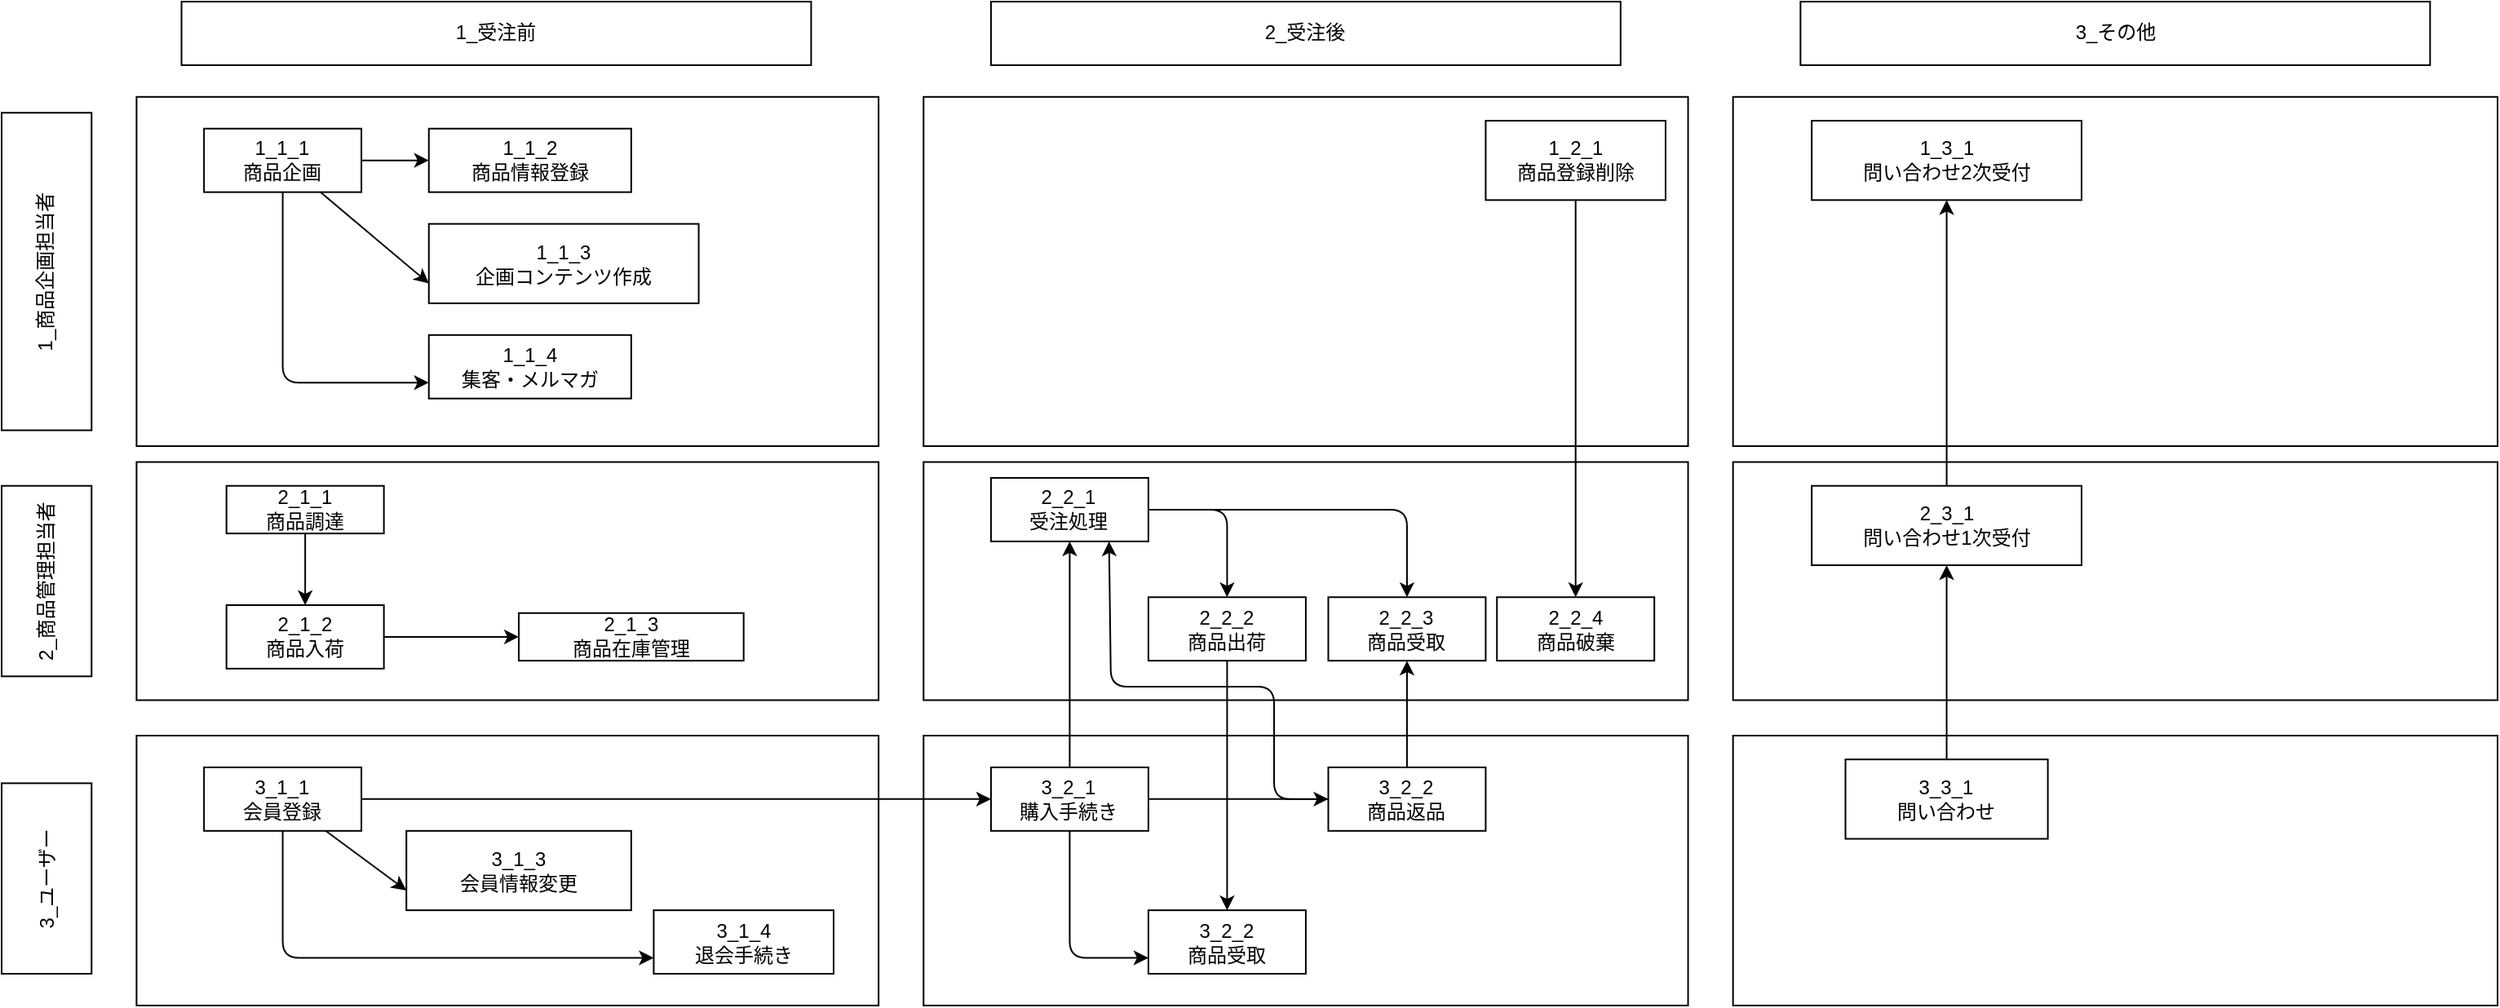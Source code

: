 <mxfile>
    <diagram id="V1169gnBZlkR80EHBCX1" name="Page-1">
        <mxGraphModel dx="2135" dy="1979" grid="1" gridSize="10" guides="1" tooltips="1" connect="1" arrows="1" fold="1" page="0" pageScale="1" pageWidth="850" pageHeight="1100" math="0" shadow="0">
            <root>
                <mxCell id="0"/>
                <mxCell id="1" parent="0"/>
                <mxCell id="267" value="" style="group" parent="1" vertex="1" connectable="0">
                    <mxGeometry x="-430" y="-369.997" width="1530" height="165.467" as="geometry"/>
                </mxCell>
                <mxCell id="228" value="" style="rounded=0;whiteSpace=wrap;html=1;shadow=0;sketch=0;fillStyle=auto;strokeColor=default;strokeWidth=1;fillColor=default;gradientColor=none;" parent="267" vertex="1">
                    <mxGeometry x="82.703" width="454.865" height="165.467" as="geometry"/>
                </mxCell>
                <mxCell id="229" value="" style="rounded=0;whiteSpace=wrap;html=1;shadow=0;sketch=0;fillStyle=auto;strokeColor=default;strokeWidth=1;fillColor=default;gradientColor=none;" parent="267" vertex="1">
                    <mxGeometry x="1061.351" width="468.649" height="165.467" as="geometry"/>
                </mxCell>
                <mxCell id="230" value="" style="rounded=0;whiteSpace=wrap;html=1;shadow=0;sketch=0;fillStyle=auto;strokeColor=default;strokeWidth=1;fillColor=default;gradientColor=none;" parent="267" vertex="1">
                    <mxGeometry x="565.135" width="468.649" height="165.467" as="geometry"/>
                </mxCell>
                <mxCell id="259" value="3_ユーザー" style="rounded=0;whiteSpace=wrap;html=1;shadow=0;sketch=0;fillStyle=auto;strokeColor=default;strokeWidth=1;fillColor=default;gradientColor=none;horizontal=0;verticalAlign=middle;" parent="267" vertex="1">
                    <mxGeometry y="29.2" width="55.135" height="116.8" as="geometry"/>
                </mxCell>
                <mxCell id="260" value="3_1_1&lt;br&gt;会員登録" style="rounded=0;whiteSpace=wrap;html=1;shadow=0;sketch=0;fillStyle=auto;strokeColor=default;strokeWidth=1;fillColor=default;gradientColor=none;" parent="267" vertex="1">
                    <mxGeometry x="124.054" y="19.467" width="96.486" height="38.933" as="geometry"/>
                </mxCell>
                <mxCell id="261" style="edgeStyle=none;html=1;entryX=0;entryY=0.75;entryDx=0;entryDy=0;" parent="267" source="260" target="265" edge="1">
                    <mxGeometry relative="1" as="geometry">
                        <Array as="points">
                            <mxPoint x="172.297" y="136.267"/>
                        </Array>
                    </mxGeometry>
                </mxCell>
                <mxCell id="262" value="" style="edgeStyle=none;html=1;entryX=0;entryY=0.75;entryDx=0;entryDy=0;" parent="267" source="260" target="264" edge="1">
                    <mxGeometry relative="1" as="geometry">
                        <mxPoint x="172.297" y="126.533" as="targetPoint"/>
                    </mxGeometry>
                </mxCell>
                <mxCell id="263" style="edgeStyle=none;html=1;entryX=0;entryY=0.5;entryDx=0;entryDy=0;" parent="267" source="260" target="266" edge="1">
                    <mxGeometry relative="1" as="geometry"/>
                </mxCell>
                <mxCell id="264" value="3_1_3&lt;br&gt;会員情報変更" style="rounded=0;whiteSpace=wrap;html=1;shadow=0;sketch=0;fillStyle=auto;strokeColor=default;strokeWidth=1;fillColor=default;gradientColor=none;" parent="267" vertex="1">
                    <mxGeometry x="248.108" y="58.4" width="137.838" height="48.667" as="geometry"/>
                </mxCell>
                <mxCell id="265" value="3_1_4&lt;br&gt;退会手続き" style="rounded=0;whiteSpace=wrap;html=1;shadow=0;sketch=0;fillStyle=auto;strokeColor=default;strokeWidth=1;fillColor=default;gradientColor=none;" parent="267" vertex="1">
                    <mxGeometry x="399.73" y="107.067" width="110.27" height="38.933" as="geometry"/>
                </mxCell>
                <mxCell id="356" style="edgeStyle=none;html=1;entryX=0;entryY=0.75;entryDx=0;entryDy=0;" parent="267" source="266" target="326" edge="1">
                    <mxGeometry relative="1" as="geometry">
                        <Array as="points">
                            <mxPoint x="654.73" y="136.267"/>
                        </Array>
                    </mxGeometry>
                </mxCell>
                <mxCell id="357" style="edgeStyle=none;html=1;entryX=0;entryY=0.5;entryDx=0;entryDy=0;" parent="267" source="266" target="355" edge="1">
                    <mxGeometry relative="1" as="geometry"/>
                </mxCell>
                <mxCell id="266" value="3_2_1&lt;br&gt;購入手続き" style="rounded=0;whiteSpace=wrap;html=1;shadow=0;sketch=0;fillStyle=auto;strokeColor=default;strokeWidth=1;fillColor=default;gradientColor=none;" parent="267" vertex="1">
                    <mxGeometry x="606.486" y="19.467" width="96.486" height="38.933" as="geometry"/>
                </mxCell>
                <mxCell id="326" value="3_2_2&lt;br&gt;商品受取" style="rounded=0;whiteSpace=wrap;html=1;shadow=0;sketch=0;fillStyle=auto;strokeColor=default;strokeWidth=1;fillColor=default;gradientColor=none;" parent="267" vertex="1">
                    <mxGeometry x="702.973" y="107.067" width="96.486" height="38.933" as="geometry"/>
                </mxCell>
                <mxCell id="349" value="3_3_1&lt;br&gt;問い合わせ" style="rounded=0;whiteSpace=wrap;html=1;shadow=0;sketch=0;fillStyle=auto;strokeColor=default;strokeWidth=1;fillColor=default;gradientColor=none;" parent="267" vertex="1">
                    <mxGeometry x="1130.27" y="14.6" width="124.054" height="48.667" as="geometry"/>
                </mxCell>
                <mxCell id="355" value="3_2_2&lt;br&gt;商品返品" style="rounded=0;whiteSpace=wrap;html=1;shadow=0;sketch=0;fillStyle=auto;strokeColor=default;strokeWidth=1;fillColor=default;gradientColor=none;" parent="267" vertex="1">
                    <mxGeometry x="813.243" y="19.467" width="96.486" height="38.933" as="geometry"/>
                </mxCell>
                <mxCell id="268" value="" style="group" parent="1" vertex="1" connectable="0">
                    <mxGeometry x="-430" y="-761.6" width="1530" height="214.133" as="geometry"/>
                </mxCell>
                <mxCell id="224" value="1_商品企画担当者" style="rounded=0;whiteSpace=wrap;html=1;shadow=0;sketch=0;fillStyle=auto;strokeColor=default;strokeWidth=1;fillColor=default;gradientColor=none;horizontal=0;verticalAlign=middle;" parent="268" vertex="1">
                    <mxGeometry y="9.733" width="55.135" height="194.667" as="geometry"/>
                </mxCell>
                <mxCell id="231" value="" style="rounded=0;whiteSpace=wrap;html=1;shadow=0;sketch=0;fillStyle=auto;strokeColor=default;strokeWidth=1;fillColor=default;gradientColor=none;" parent="268" vertex="1">
                    <mxGeometry x="82.703" width="454.865" height="214.133" as="geometry"/>
                </mxCell>
                <mxCell id="232" value="" style="rounded=0;whiteSpace=wrap;html=1;shadow=0;sketch=0;fillStyle=auto;strokeColor=default;strokeWidth=1;fillColor=default;gradientColor=none;" parent="268" vertex="1">
                    <mxGeometry x="565.135" width="468.649" height="214.133" as="geometry"/>
                </mxCell>
                <mxCell id="233" value="" style="rounded=0;whiteSpace=wrap;html=1;shadow=0;sketch=0;fillStyle=auto;strokeColor=default;strokeWidth=1;fillColor=default;gradientColor=none;" parent="268" vertex="1">
                    <mxGeometry x="1061.351" width="468.649" height="214.133" as="geometry"/>
                </mxCell>
                <mxCell id="288" value="" style="edgeStyle=none;html=1;" parent="268" source="284" target="285" edge="1">
                    <mxGeometry relative="1" as="geometry"/>
                </mxCell>
                <mxCell id="289" style="edgeStyle=none;html=1;entryX=0;entryY=0.75;entryDx=0;entryDy=0;" parent="268" source="284" target="286" edge="1">
                    <mxGeometry relative="1" as="geometry"/>
                </mxCell>
                <mxCell id="290" style="edgeStyle=none;html=1;entryX=0;entryY=0.75;entryDx=0;entryDy=0;" parent="268" source="284" target="287" edge="1">
                    <mxGeometry relative="1" as="geometry">
                        <Array as="points">
                            <mxPoint x="172.297" y="175.2"/>
                        </Array>
                    </mxGeometry>
                </mxCell>
                <mxCell id="284" value="1_1_1&lt;br&gt;商品企画" style="rounded=0;whiteSpace=wrap;html=1;shadow=0;sketch=0;fillStyle=auto;strokeColor=default;strokeWidth=1;fillColor=default;gradientColor=none;" parent="268" vertex="1">
                    <mxGeometry x="124.054" y="19.467" width="96.486" height="38.933" as="geometry"/>
                </mxCell>
                <mxCell id="285" value="1_1_2&lt;br&gt;商品情報登録" style="rounded=0;whiteSpace=wrap;html=1;shadow=0;sketch=0;fillStyle=auto;strokeColor=default;strokeWidth=1;fillColor=default;gradientColor=none;" parent="268" vertex="1">
                    <mxGeometry x="261.892" y="19.467" width="124.054" height="38.933" as="geometry"/>
                </mxCell>
                <mxCell id="286" value="1_1_3&lt;br&gt;企画コンテンツ作成" style="rounded=0;whiteSpace=wrap;html=1;shadow=0;sketch=0;fillStyle=auto;strokeColor=default;strokeWidth=1;fillColor=default;gradientColor=none;" parent="268" vertex="1">
                    <mxGeometry x="261.892" y="77.867" width="165.405" height="48.667" as="geometry"/>
                </mxCell>
                <mxCell id="287" value="1_1_4&lt;br&gt;集客・メルマガ" style="rounded=0;whiteSpace=wrap;html=1;shadow=0;sketch=0;fillStyle=auto;strokeColor=default;strokeWidth=1;fillColor=default;gradientColor=none;" parent="268" vertex="1">
                    <mxGeometry x="261.892" y="146" width="124.054" height="38.933" as="geometry"/>
                </mxCell>
                <mxCell id="333" value="1_2_1&lt;br&gt;商品登録削除" style="rounded=0;whiteSpace=wrap;html=1;shadow=0;sketch=0;fillStyle=auto;strokeColor=default;strokeWidth=1;fillColor=default;gradientColor=none;" parent="268" vertex="1">
                    <mxGeometry x="909.73" y="14.6" width="110.27" height="48.667" as="geometry"/>
                </mxCell>
                <mxCell id="332" value="1_3_1&lt;br&gt;問い合わせ2次受付" style="rounded=0;whiteSpace=wrap;html=1;shadow=0;sketch=0;fillStyle=auto;strokeColor=default;strokeWidth=1;fillColor=default;gradientColor=none;" parent="268" vertex="1">
                    <mxGeometry x="1109.595" y="14.6" width="165.405" height="48.667" as="geometry"/>
                </mxCell>
                <mxCell id="269" value="" style="group" parent="1" vertex="1" connectable="0">
                    <mxGeometry x="-319.73" y="-820" width="1378.378" height="38.933" as="geometry"/>
                </mxCell>
                <mxCell id="216" value="3_その他" style="rounded=0;whiteSpace=wrap;html=1;shadow=0;sketch=0;fillStyle=auto;strokeColor=default;strokeWidth=1;fillColor=default;gradientColor=none;" parent="269" vertex="1">
                    <mxGeometry x="992.432" width="385.946" height="38.933" as="geometry"/>
                </mxCell>
                <mxCell id="218" value="1_受注前" style="rounded=0;whiteSpace=wrap;html=1;shadow=0;sketch=0;fillStyle=auto;strokeColor=default;strokeWidth=1;fillColor=default;gradientColor=none;" parent="269" vertex="1">
                    <mxGeometry width="385.946" height="38.933" as="geometry"/>
                </mxCell>
                <mxCell id="219" value="2_受注後" style="rounded=0;whiteSpace=wrap;html=1;shadow=0;sketch=0;fillStyle=auto;strokeColor=default;strokeWidth=1;fillColor=default;gradientColor=none;" parent="269" vertex="1">
                    <mxGeometry x="496.216" width="385.946" height="38.933" as="geometry"/>
                </mxCell>
                <mxCell id="270" value="" style="group" parent="1" vertex="1" connectable="0">
                    <mxGeometry x="-430" y="-537.733" width="1530" height="146" as="geometry"/>
                </mxCell>
                <mxCell id="223" value="2_商品管理担当者" style="rounded=0;whiteSpace=wrap;html=1;shadow=0;sketch=0;fillStyle=auto;strokeColor=default;strokeWidth=1;fillColor=default;gradientColor=none;horizontal=0;verticalAlign=middle;" parent="270" vertex="1">
                    <mxGeometry y="14.6" width="55.135" height="116.8" as="geometry"/>
                </mxCell>
                <mxCell id="234" value="" style="rounded=0;whiteSpace=wrap;html=1;shadow=0;sketch=0;fillStyle=auto;strokeColor=default;strokeWidth=1;fillColor=default;gradientColor=none;" parent="270" vertex="1">
                    <mxGeometry x="82.703" width="454.865" height="146" as="geometry"/>
                </mxCell>
                <mxCell id="235" value="" style="rounded=0;whiteSpace=wrap;html=1;shadow=0;sketch=0;fillStyle=auto;strokeColor=default;strokeWidth=1;fillColor=default;gradientColor=none;" parent="270" vertex="1">
                    <mxGeometry x="565.135" width="468.649" height="146" as="geometry"/>
                </mxCell>
                <mxCell id="236" value="" style="rounded=0;whiteSpace=wrap;html=1;shadow=0;sketch=0;fillStyle=auto;strokeColor=default;strokeWidth=1;fillColor=default;gradientColor=none;" parent="270" vertex="1">
                    <mxGeometry x="1061.351" width="468.649" height="146" as="geometry"/>
                </mxCell>
                <mxCell id="303" value="2_1_1&lt;br&gt;商品調達" style="rounded=0;whiteSpace=wrap;html=1;shadow=0;sketch=0;fillStyle=auto;strokeColor=default;strokeWidth=1;fillColor=default;gradientColor=none;" parent="270" vertex="1">
                    <mxGeometry x="137.838" y="14.6" width="96.486" height="29.2" as="geometry"/>
                </mxCell>
                <mxCell id="304" value="2_1_3&lt;br&gt;商品在庫管理" style="rounded=0;whiteSpace=wrap;html=1;shadow=0;sketch=0;fillStyle=auto;strokeColor=default;strokeWidth=1;fillColor=default;gradientColor=none;" parent="270" vertex="1">
                    <mxGeometry x="317.027" y="92.6" width="137.838" height="29.2" as="geometry"/>
                </mxCell>
                <mxCell id="328" value="2_2_1&lt;br&gt;受注処理" style="rounded=0;whiteSpace=wrap;html=1;shadow=0;sketch=0;fillStyle=auto;strokeColor=default;strokeWidth=1;fillColor=default;gradientColor=none;" parent="270" vertex="1">
                    <mxGeometry x="606.486" y="9.733" width="96.486" height="38.933" as="geometry"/>
                </mxCell>
                <mxCell id="348" value="2_3_1&lt;br&gt;問い合わせ1次受付" style="rounded=0;whiteSpace=wrap;html=1;shadow=0;sketch=0;fillStyle=auto;strokeColor=default;strokeWidth=1;fillColor=default;gradientColor=none;" parent="270" vertex="1">
                    <mxGeometry x="1109.595" y="14.6" width="165.405" height="48.667" as="geometry"/>
                </mxCell>
                <mxCell id="305" value="2_1_2&lt;br&gt;商品入荷" style="rounded=0;whiteSpace=wrap;html=1;shadow=0;sketch=0;fillStyle=auto;strokeColor=default;strokeWidth=1;fillColor=default;gradientColor=none;" parent="270" vertex="1">
                    <mxGeometry x="137.838" y="87.737" width="96.486" height="38.933" as="geometry"/>
                </mxCell>
                <mxCell id="307" style="edgeStyle=none;html=1;" parent="270" source="303" target="305" edge="1">
                    <mxGeometry relative="1" as="geometry"/>
                </mxCell>
                <mxCell id="364" style="edgeStyle=none;html=1;entryX=0;entryY=0.5;entryDx=0;entryDy=0;exitX=1;exitY=0.5;exitDx=0;exitDy=0;" parent="270" source="305" target="304" edge="1">
                    <mxGeometry relative="1" as="geometry">
                        <mxPoint x="196.081" y="53.8" as="sourcePoint"/>
                        <mxPoint x="196.081" y="97.737" as="targetPoint"/>
                        <Array as="points"/>
                    </mxGeometry>
                </mxCell>
                <mxCell id="310" value="2_2_2&lt;br&gt;商品出荷" style="rounded=0;whiteSpace=wrap;html=1;shadow=0;sketch=0;fillStyle=auto;strokeColor=default;strokeWidth=1;fillColor=default;gradientColor=none;" parent="270" vertex="1">
                    <mxGeometry x="702.973" y="82.867" width="96.486" height="38.933" as="geometry"/>
                </mxCell>
                <mxCell id="331" style="edgeStyle=none;html=1;entryX=0.5;entryY=0;entryDx=0;entryDy=0;" parent="270" source="328" target="310" edge="1">
                    <mxGeometry relative="1" as="geometry">
                        <Array as="points">
                            <mxPoint x="751.216" y="29.2"/>
                        </Array>
                    </mxGeometry>
                </mxCell>
                <mxCell id="354" value="2_2_3&lt;br&gt;商品受取" style="rounded=0;whiteSpace=wrap;html=1;shadow=0;sketch=0;fillStyle=auto;strokeColor=default;strokeWidth=1;fillColor=default;gradientColor=none;" parent="270" vertex="1">
                    <mxGeometry x="813.243" y="82.867" width="96.486" height="38.933" as="geometry"/>
                </mxCell>
                <mxCell id="359" style="edgeStyle=none;html=1;entryX=0.5;entryY=0;entryDx=0;entryDy=0;" parent="270" source="328" target="354" edge="1">
                    <mxGeometry relative="1" as="geometry">
                        <Array as="points">
                            <mxPoint x="861.486" y="29.2"/>
                        </Array>
                    </mxGeometry>
                </mxCell>
                <mxCell id="352" value="2_2_4&lt;br&gt;商品破棄" style="rounded=0;whiteSpace=wrap;html=1;shadow=0;sketch=0;fillStyle=auto;strokeColor=default;strokeWidth=1;fillColor=default;gradientColor=none;" parent="270" vertex="1">
                    <mxGeometry x="916.622" y="82.867" width="96.486" height="38.933" as="geometry"/>
                </mxCell>
                <mxCell id="330" style="edgeStyle=none;html=1;entryX=0.5;entryY=1;entryDx=0;entryDy=0;" parent="1" source="266" target="328" edge="1">
                    <mxGeometry relative="1" as="geometry"/>
                </mxCell>
                <mxCell id="350" style="edgeStyle=none;html=1;entryX=0.5;entryY=1;entryDx=0;entryDy=0;" parent="1" source="349" target="348" edge="1">
                    <mxGeometry relative="1" as="geometry"/>
                </mxCell>
                <mxCell id="351" style="edgeStyle=none;html=1;entryX=0.5;entryY=1;entryDx=0;entryDy=0;" parent="1" source="348" target="332" edge="1">
                    <mxGeometry relative="1" as="geometry"/>
                </mxCell>
                <mxCell id="353" style="edgeStyle=none;html=1;" parent="1" source="333" target="352" edge="1">
                    <mxGeometry relative="1" as="geometry"/>
                </mxCell>
                <mxCell id="358" style="edgeStyle=none;html=1;entryX=0.75;entryY=1;entryDx=0;entryDy=0;" parent="1" source="355" target="328" edge="1">
                    <mxGeometry relative="1" as="geometry">
                        <Array as="points">
                            <mxPoint x="350" y="-331"/>
                            <mxPoint x="350" y="-400"/>
                            <mxPoint x="250" y="-400"/>
                        </Array>
                    </mxGeometry>
                </mxCell>
                <mxCell id="360" style="edgeStyle=none;html=1;entryX=0.5;entryY=1;entryDx=0;entryDy=0;" parent="1" source="355" target="354" edge="1">
                    <mxGeometry relative="1" as="geometry"/>
                </mxCell>
                <mxCell id="362" style="edgeStyle=none;html=1;" parent="1" source="310" target="326" edge="1">
                    <mxGeometry relative="1" as="geometry"/>
                </mxCell>
            </root>
        </mxGraphModel>
    </diagram>
</mxfile>